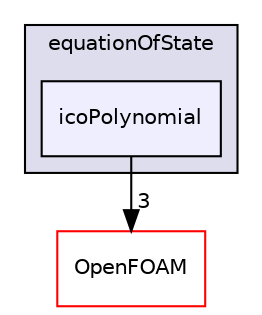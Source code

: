digraph "src/thermophysicalModels/specie/equationOfState/icoPolynomial" {
  bgcolor=transparent;
  compound=true
  node [ fontsize="10", fontname="Helvetica"];
  edge [ labelfontsize="10", labelfontname="Helvetica"];
  subgraph clusterdir_f6178c4a32c891ac3a18c9e9fb558e23 {
    graph [ bgcolor="#ddddee", pencolor="black", label="equationOfState" fontname="Helvetica", fontsize="10", URL="dir_f6178c4a32c891ac3a18c9e9fb558e23.html"]
  dir_b27c5aad1a704681b889d1ae71e52df1 [shape=box, label="icoPolynomial", style="filled", fillcolor="#eeeeff", pencolor="black", URL="dir_b27c5aad1a704681b889d1ae71e52df1.html"];
  }
  dir_c5473ff19b20e6ec4dfe5c310b3778a8 [shape=box label="OpenFOAM" color="red" URL="dir_c5473ff19b20e6ec4dfe5c310b3778a8.html"];
  dir_b27c5aad1a704681b889d1ae71e52df1->dir_c5473ff19b20e6ec4dfe5c310b3778a8 [headlabel="3", labeldistance=1.5 headhref="dir_002927_001950.html"];
}
